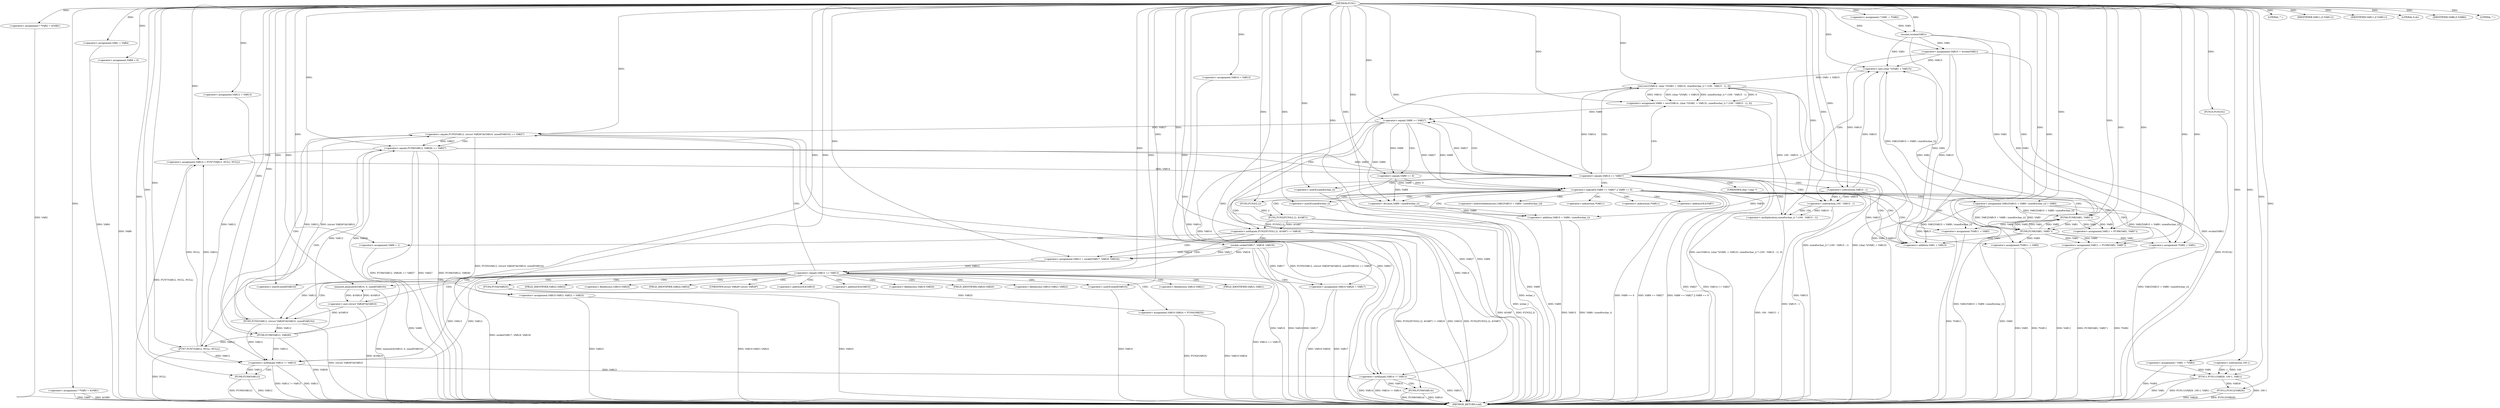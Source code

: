 digraph FUN1 {  
"1000100" [label = "(METHOD,FUN1)" ]
"1000331" [label = "(METHOD_RETURN,void)" ]
"1000104" [label = "(<operator>.assignment,* *VAR2 = &VAR1)" ]
"1000109" [label = "(<operator>.assignment,* *VAR3 = &VAR1)" ]
"1000113" [label = "(LITERAL,\"\",)" ]
"1000114" [label = "(<operator>.assignment,VAR1 = VAR4)" ]
"1000119" [label = "(<operator>.assignment,* VAR1 = *VAR2)" ]
"1000126" [label = "(<operator>.assignment,VAR8 = 0)" ]
"1000133" [label = "(<operator>.assignment,VAR12 = VAR13)" ]
"1000137" [label = "(<operator>.assignment,VAR14 = VAR13)" ]
"1000141" [label = "(<operator>.assignment,VAR15 = wcslen(VAR1))" ]
"1000143" [label = "(wcslen,wcslen(VAR1))" ]
"1000148" [label = "(<operator>.notEquals,FUN2(FUN3(2,2), &VAR7) != VAR16)" ]
"1000149" [label = "(FUN2,FUN2(FUN3(2,2), &VAR7))" ]
"1000150" [label = "(FUN3,FUN3(2,2))" ]
"1000158" [label = "(<operator>.assignment,VAR8 = 1)" ]
"1000161" [label = "(<operator>.assignment,VAR12 = socket(VAR17, VAR18, VAR19))" ]
"1000163" [label = "(socket,socket(VAR17, VAR18, VAR19))" ]
"1000168" [label = "(<operator>.equals,VAR12 == VAR13)" ]
"1000173" [label = "(memset,memset(&VAR10, 0, sizeof(VAR10)))" ]
"1000177" [label = "(<operator>.sizeOf,sizeof(VAR10))" ]
"1000179" [label = "(<operator>.assignment,VAR10.VAR20 = VAR17)" ]
"1000184" [label = "(<operator>.assignment,VAR10.VAR21.VAR22 = VAR23)" ]
"1000191" [label = "(<operator>.assignment,VAR10.VAR24 = FUN4(VAR25))" ]
"1000195" [label = "(FUN4,FUN4(VAR25))" ]
"1000198" [label = "(<operator>.equals,FUN5(VAR12, (struct VAR26*)&VAR10, sizeof(VAR10)) == VAR27)" ]
"1000199" [label = "(FUN5,FUN5(VAR12, (struct VAR26*)&VAR10, sizeof(VAR10)))" ]
"1000201" [label = "(<operator>.cast,(struct VAR26*)&VAR10)" ]
"1000205" [label = "(<operator>.sizeOf,sizeof(VAR10))" ]
"1000211" [label = "(<operator>.equals,FUN6(VAR12, VAR28) == VAR27)" ]
"1000212" [label = "(FUN6,FUN6(VAR12, VAR28))" ]
"1000218" [label = "(<operator>.assignment,VAR14 = FUN7(VAR12, NULL, NULL))" ]
"1000220" [label = "(FUN7,FUN7(VAR12, NULL, NULL))" ]
"1000225" [label = "(<operator>.equals,VAR14 == VAR27)" ]
"1000230" [label = "(<operator>.assignment,VAR9 = recv(VAR14, (char *)(VAR1 + VAR15), sizeof(wchar_t) * (100 - VAR15 - 1), 0))" ]
"1000232" [label = "(recv,recv(VAR14, (char *)(VAR1 + VAR15), sizeof(wchar_t) * (100 - VAR15 - 1), 0))" ]
"1000234" [label = "(<operator>.cast,(char *)(VAR1 + VAR15))" ]
"1000236" [label = "(<operator>.addition,VAR1 + VAR15)" ]
"1000239" [label = "(<operator>.multiplication,sizeof(wchar_t) * (100 - VAR15 - 1))" ]
"1000240" [label = "(<operator>.sizeOf,sizeof(wchar_t))" ]
"1000242" [label = "(<operator>.subtraction,100 - VAR15 - 1)" ]
"1000244" [label = "(<operator>.subtraction,VAR15 - 1)" ]
"1000249" [label = "(<operator>.logicalOr,VAR9 == VAR27 || VAR9 == 0)" ]
"1000250" [label = "(<operator>.equals,VAR9 == VAR27)" ]
"1000253" [label = "(<operator>.equals,VAR9 == 0)" ]
"1000258" [label = "(<operator>.assignment,VAR1[VAR15 + VAR9 / sizeof(wchar_t)] = VAR5)" ]
"1000261" [label = "(<operator>.addition,VAR15 + VAR9 / sizeof(wchar_t))" ]
"1000263" [label = "(<operator>.division,VAR9 / sizeof(wchar_t))" ]
"1000265" [label = "(<operator>.sizeOf,sizeof(wchar_t))" ]
"1000268" [label = "(<operator>.assignment,VAR11 = FUN8(VAR1, VAR5''))" ]
"1000270" [label = "(FUN8,FUN8(VAR1, VAR5''))" ]
"1000274" [label = "(IDENTIFIER,VAR11,if (VAR11))" ]
"1000276" [label = "(<operator>.assignment,*VAR11 = VAR5)" ]
"1000280" [label = "(<operator>.assignment,VAR11 = FUN8(VAR1, VAR5''))" ]
"1000282" [label = "(FUN8,FUN8(VAR1, VAR5''))" ]
"1000286" [label = "(IDENTIFIER,VAR11,if (VAR11))" ]
"1000288" [label = "(<operator>.assignment,*VAR11 = VAR5)" ]
"1000292" [label = "(LITERAL,0,do)" ]
"1000294" [label = "(<operator>.notEquals,VAR12 != VAR13)" ]
"1000298" [label = "(FUN9,FUN9(VAR12))" ]
"1000301" [label = "(<operator>.notEquals,VAR14 != VAR13)" ]
"1000305" [label = "(FUN9,FUN9(VAR14))" ]
"1000308" [label = "(IDENTIFIER,VAR8,if (VAR8))" ]
"1000310" [label = "(FUN10,FUN10())" ]
"1000311" [label = "(<operator>.assignment,*VAR2 = VAR1)" ]
"1000317" [label = "(<operator>.assignment,* VAR1 = *VAR3)" ]
"1000322" [label = "(LITERAL,\"\",)" ]
"1000323" [label = "(FUN11,FUN11(VAR29, 100-1, VAR1))" ]
"1000325" [label = "(<operator>.subtraction,100-1)" ]
"1000329" [label = "(FUN12,FUN12(VAR29))" ]
"1000153" [label = "(<operator>.addressOf,&VAR7)" ]
"1000174" [label = "(<operator>.addressOf,&VAR10)" ]
"1000180" [label = "(<operator>.fieldAccess,VAR10.VAR20)" ]
"1000182" [label = "(FIELD_IDENTIFIER,VAR20,VAR20)" ]
"1000185" [label = "(<operator>.fieldAccess,VAR10.VAR21.VAR22)" ]
"1000186" [label = "(<operator>.fieldAccess,VAR10.VAR21)" ]
"1000188" [label = "(FIELD_IDENTIFIER,VAR21,VAR21)" ]
"1000189" [label = "(FIELD_IDENTIFIER,VAR22,VAR22)" ]
"1000192" [label = "(<operator>.fieldAccess,VAR10.VAR24)" ]
"1000194" [label = "(FIELD_IDENTIFIER,VAR24,VAR24)" ]
"1000202" [label = "(UNKNOWN,struct VAR26*,struct VAR26*)" ]
"1000203" [label = "(<operator>.addressOf,&VAR10)" ]
"1000235" [label = "(UNKNOWN,char *,char *)" ]
"1000259" [label = "(<operator>.indirectIndexAccess,VAR1[VAR15 + VAR9 / sizeof(wchar_t)])" ]
"1000277" [label = "(<operator>.indirection,*VAR11)" ]
"1000289" [label = "(<operator>.indirection,*VAR11)" ]
  "1000184" -> "1000331"  [ label = "DDG: VAR10.VAR21.VAR22"] 
  "1000258" -> "1000331"  [ label = "DDG: VAR1[VAR15 + VAR9 / sizeof(wchar_t)]"] 
  "1000158" -> "1000331"  [ label = "DDG: VAR8"] 
  "1000310" -> "1000331"  [ label = "DDG: FUN10()"] 
  "1000168" -> "1000331"  [ label = "DDG: VAR12 == VAR13"] 
  "1000163" -> "1000331"  [ label = "DDG: VAR17"] 
  "1000298" -> "1000331"  [ label = "DDG: FUN9(VAR12)"] 
  "1000288" -> "1000331"  [ label = "DDG: VAR5"] 
  "1000311" -> "1000331"  [ label = "DDG: *VAR2"] 
  "1000141" -> "1000331"  [ label = "DDG: VAR15"] 
  "1000225" -> "1000331"  [ label = "DDG: VAR14 == VAR27"] 
  "1000250" -> "1000331"  [ label = "DDG: VAR9"] 
  "1000199" -> "1000331"  [ label = "DDG: (struct VAR26*)&VAR10"] 
  "1000225" -> "1000331"  [ label = "DDG: VAR27"] 
  "1000220" -> "1000331"  [ label = "DDG: NULL"] 
  "1000280" -> "1000331"  [ label = "DDG: FUN8(VAR1, VAR5'')"] 
  "1000282" -> "1000331"  [ label = "DDG: VAR5"] 
  "1000294" -> "1000331"  [ label = "DDG: VAR12 != VAR13"] 
  "1000234" -> "1000331"  [ label = "DDG: VAR1 + VAR15"] 
  "1000232" -> "1000331"  [ label = "DDG: sizeof(wchar_t) * (100 - VAR15 - 1)"] 
  "1000249" -> "1000331"  [ label = "DDG: VAR9 == 0"] 
  "1000184" -> "1000331"  [ label = "DDG: VAR23"] 
  "1000301" -> "1000331"  [ label = "DDG: VAR13"] 
  "1000104" -> "1000331"  [ label = "DDG: VAR2"] 
  "1000298" -> "1000331"  [ label = "DDG: VAR12"] 
  "1000212" -> "1000331"  [ label = "DDG: VAR28"] 
  "1000253" -> "1000331"  [ label = "DDG: VAR9"] 
  "1000317" -> "1000331"  [ label = "DDG: *VAR3"] 
  "1000305" -> "1000331"  [ label = "DDG: FUN9(VAR14)"] 
  "1000205" -> "1000331"  [ label = "DDG: VAR10"] 
  "1000163" -> "1000331"  [ label = "DDG: VAR19"] 
  "1000191" -> "1000331"  [ label = "DDG: FUN4(VAR25)"] 
  "1000250" -> "1000331"  [ label = "DDG: VAR27"] 
  "1000148" -> "1000331"  [ label = "DDG: VAR16"] 
  "1000288" -> "1000331"  [ label = "DDG: *VAR11"] 
  "1000323" -> "1000331"  [ label = "DDG: VAR1"] 
  "1000301" -> "1000331"  [ label = "DDG: VAR14 != VAR13"] 
  "1000261" -> "1000331"  [ label = "DDG: VAR9 / sizeof(wchar_t)"] 
  "1000179" -> "1000331"  [ label = "DDG: VAR10.VAR20"] 
  "1000263" -> "1000331"  [ label = "DDG: VAR9"] 
  "1000201" -> "1000331"  [ label = "DDG: &VAR10"] 
  "1000148" -> "1000331"  [ label = "DDG: FUN2(FUN3(2,2), &VAR7)"] 
  "1000148" -> "1000331"  [ label = "DDG: FUN2(FUN3(2,2), &VAR7) != VAR16"] 
  "1000305" -> "1000331"  [ label = "DDG: VAR14"] 
  "1000198" -> "1000331"  [ label = "DDG: VAR27"] 
  "1000126" -> "1000331"  [ label = "DDG: VAR8"] 
  "1000265" -> "1000331"  [ label = "DDG: wchar_t"] 
  "1000149" -> "1000331"  [ label = "DDG: &VAR7"] 
  "1000329" -> "1000331"  [ label = "DDG: FUN12(VAR29)"] 
  "1000301" -> "1000331"  [ label = "DDG: VAR14"] 
  "1000329" -> "1000331"  [ label = "DDG: VAR29"] 
  "1000211" -> "1000331"  [ label = "DDG: FUN6(VAR12, VAR28)"] 
  "1000261" -> "1000331"  [ label = "DDG: VAR15"] 
  "1000294" -> "1000331"  [ label = "DDG: VAR12"] 
  "1000198" -> "1000331"  [ label = "DDG: FUN5(VAR12, (struct VAR26*)&VAR10, sizeof(VAR10))"] 
  "1000230" -> "1000331"  [ label = "DDG: recv(VAR14, (char *)(VAR1 + VAR15), sizeof(wchar_t) * (100 - VAR15 - 1), 0)"] 
  "1000211" -> "1000331"  [ label = "DDG: FUN6(VAR12, VAR28) == VAR27"] 
  "1000323" -> "1000331"  [ label = "DDG: 100-1"] 
  "1000280" -> "1000331"  [ label = "DDG: VAR11"] 
  "1000109" -> "1000331"  [ label = "DDG: VAR3"] 
  "1000173" -> "1000331"  [ label = "DDG: memset(&VAR10, 0, sizeof(VAR10))"] 
  "1000232" -> "1000331"  [ label = "DDG: (char *)(VAR1 + VAR15)"] 
  "1000276" -> "1000331"  [ label = "DDG: *VAR11"] 
  "1000239" -> "1000331"  [ label = "DDG: 100 - VAR15 - 1"] 
  "1000218" -> "1000331"  [ label = "DDG: FUN7(VAR12, NULL, NULL)"] 
  "1000141" -> "1000331"  [ label = "DDG: wcslen(VAR1)"] 
  "1000211" -> "1000331"  [ label = "DDG: VAR27"] 
  "1000323" -> "1000331"  [ label = "DDG: FUN11(VAR29, 100-1, VAR1)"] 
  "1000242" -> "1000331"  [ label = "DDG: VAR15 - 1"] 
  "1000149" -> "1000331"  [ label = "DDG: FUN3(2,2)"] 
  "1000249" -> "1000331"  [ label = "DDG: VAR9 == VAR27"] 
  "1000244" -> "1000331"  [ label = "DDG: VAR15"] 
  "1000161" -> "1000331"  [ label = "DDG: socket(VAR17, VAR18, VAR19)"] 
  "1000195" -> "1000331"  [ label = "DDG: VAR25"] 
  "1000240" -> "1000331"  [ label = "DDG: wchar_t"] 
  "1000114" -> "1000331"  [ label = "DDG: VAR4"] 
  "1000179" -> "1000331"  [ label = "DDG: VAR17"] 
  "1000191" -> "1000331"  [ label = "DDG: VAR10.VAR24"] 
  "1000109" -> "1000331"  [ label = "DDG: &VAR1"] 
  "1000249" -> "1000331"  [ label = "DDG: VAR9 == VAR27 || VAR9 == 0"] 
  "1000198" -> "1000331"  [ label = "DDG: FUN5(VAR12, (struct VAR26*)&VAR10, sizeof(VAR10)) == VAR27"] 
  "1000163" -> "1000331"  [ label = "DDG: VAR18"] 
  "1000100" -> "1000104"  [ label = "DDG: "] 
  "1000100" -> "1000109"  [ label = "DDG: "] 
  "1000100" -> "1000113"  [ label = "DDG: "] 
  "1000100" -> "1000114"  [ label = "DDG: "] 
  "1000100" -> "1000119"  [ label = "DDG: "] 
  "1000100" -> "1000126"  [ label = "DDG: "] 
  "1000100" -> "1000133"  [ label = "DDG: "] 
  "1000100" -> "1000137"  [ label = "DDG: "] 
  "1000143" -> "1000141"  [ label = "DDG: VAR1"] 
  "1000100" -> "1000141"  [ label = "DDG: "] 
  "1000119" -> "1000143"  [ label = "DDG: VAR1"] 
  "1000100" -> "1000143"  [ label = "DDG: "] 
  "1000149" -> "1000148"  [ label = "DDG: FUN3(2,2)"] 
  "1000149" -> "1000148"  [ label = "DDG: &VAR7"] 
  "1000150" -> "1000149"  [ label = "DDG: 2"] 
  "1000100" -> "1000150"  [ label = "DDG: "] 
  "1000100" -> "1000148"  [ label = "DDG: "] 
  "1000100" -> "1000158"  [ label = "DDG: "] 
  "1000163" -> "1000161"  [ label = "DDG: VAR17"] 
  "1000163" -> "1000161"  [ label = "DDG: VAR18"] 
  "1000163" -> "1000161"  [ label = "DDG: VAR19"] 
  "1000100" -> "1000161"  [ label = "DDG: "] 
  "1000100" -> "1000163"  [ label = "DDG: "] 
  "1000161" -> "1000168"  [ label = "DDG: VAR12"] 
  "1000100" -> "1000168"  [ label = "DDG: "] 
  "1000201" -> "1000173"  [ label = "DDG: &VAR10"] 
  "1000100" -> "1000173"  [ label = "DDG: "] 
  "1000100" -> "1000177"  [ label = "DDG: "] 
  "1000163" -> "1000179"  [ label = "DDG: VAR17"] 
  "1000100" -> "1000179"  [ label = "DDG: "] 
  "1000100" -> "1000184"  [ label = "DDG: "] 
  "1000195" -> "1000191"  [ label = "DDG: VAR25"] 
  "1000100" -> "1000195"  [ label = "DDG: "] 
  "1000199" -> "1000198"  [ label = "DDG: VAR12"] 
  "1000199" -> "1000198"  [ label = "DDG: (struct VAR26*)&VAR10"] 
  "1000168" -> "1000199"  [ label = "DDG: VAR12"] 
  "1000100" -> "1000199"  [ label = "DDG: "] 
  "1000201" -> "1000199"  [ label = "DDG: &VAR10"] 
  "1000173" -> "1000201"  [ label = "DDG: &VAR10"] 
  "1000100" -> "1000205"  [ label = "DDG: "] 
  "1000250" -> "1000198"  [ label = "DDG: VAR27"] 
  "1000100" -> "1000198"  [ label = "DDG: "] 
  "1000212" -> "1000211"  [ label = "DDG: VAR12"] 
  "1000212" -> "1000211"  [ label = "DDG: VAR28"] 
  "1000199" -> "1000212"  [ label = "DDG: VAR12"] 
  "1000100" -> "1000212"  [ label = "DDG: "] 
  "1000198" -> "1000211"  [ label = "DDG: VAR27"] 
  "1000100" -> "1000211"  [ label = "DDG: "] 
  "1000220" -> "1000218"  [ label = "DDG: VAR12"] 
  "1000220" -> "1000218"  [ label = "DDG: NULL"] 
  "1000100" -> "1000218"  [ label = "DDG: "] 
  "1000212" -> "1000220"  [ label = "DDG: VAR12"] 
  "1000100" -> "1000220"  [ label = "DDG: "] 
  "1000218" -> "1000225"  [ label = "DDG: VAR14"] 
  "1000100" -> "1000225"  [ label = "DDG: "] 
  "1000211" -> "1000225"  [ label = "DDG: VAR27"] 
  "1000232" -> "1000230"  [ label = "DDG: VAR14"] 
  "1000232" -> "1000230"  [ label = "DDG: (char *)(VAR1 + VAR15)"] 
  "1000232" -> "1000230"  [ label = "DDG: sizeof(wchar_t) * (100 - VAR15 - 1)"] 
  "1000232" -> "1000230"  [ label = "DDG: 0"] 
  "1000100" -> "1000230"  [ label = "DDG: "] 
  "1000225" -> "1000232"  [ label = "DDG: VAR14"] 
  "1000100" -> "1000232"  [ label = "DDG: "] 
  "1000234" -> "1000232"  [ label = "DDG: VAR1 + VAR15"] 
  "1000258" -> "1000234"  [ label = "DDG: VAR1[VAR15 + VAR9 / sizeof(wchar_t)]"] 
  "1000143" -> "1000234"  [ label = "DDG: VAR1"] 
  "1000282" -> "1000234"  [ label = "DDG: VAR1"] 
  "1000100" -> "1000234"  [ label = "DDG: "] 
  "1000141" -> "1000234"  [ label = "DDG: VAR15"] 
  "1000244" -> "1000234"  [ label = "DDG: VAR15"] 
  "1000258" -> "1000236"  [ label = "DDG: VAR1[VAR15 + VAR9 / sizeof(wchar_t)]"] 
  "1000143" -> "1000236"  [ label = "DDG: VAR1"] 
  "1000282" -> "1000236"  [ label = "DDG: VAR1"] 
  "1000100" -> "1000236"  [ label = "DDG: "] 
  "1000141" -> "1000236"  [ label = "DDG: VAR15"] 
  "1000244" -> "1000236"  [ label = "DDG: VAR15"] 
  "1000239" -> "1000232"  [ label = "DDG: 100 - VAR15 - 1"] 
  "1000100" -> "1000239"  [ label = "DDG: "] 
  "1000100" -> "1000240"  [ label = "DDG: "] 
  "1000242" -> "1000239"  [ label = "DDG: 100"] 
  "1000242" -> "1000239"  [ label = "DDG: VAR15 - 1"] 
  "1000100" -> "1000242"  [ label = "DDG: "] 
  "1000244" -> "1000242"  [ label = "DDG: VAR15"] 
  "1000244" -> "1000242"  [ label = "DDG: 1"] 
  "1000100" -> "1000244"  [ label = "DDG: "] 
  "1000141" -> "1000244"  [ label = "DDG: VAR15"] 
  "1000250" -> "1000249"  [ label = "DDG: VAR9"] 
  "1000250" -> "1000249"  [ label = "DDG: VAR27"] 
  "1000230" -> "1000250"  [ label = "DDG: VAR9"] 
  "1000100" -> "1000250"  [ label = "DDG: "] 
  "1000225" -> "1000250"  [ label = "DDG: VAR27"] 
  "1000253" -> "1000249"  [ label = "DDG: VAR9"] 
  "1000253" -> "1000249"  [ label = "DDG: 0"] 
  "1000250" -> "1000253"  [ label = "DDG: VAR9"] 
  "1000100" -> "1000253"  [ label = "DDG: "] 
  "1000282" -> "1000258"  [ label = "DDG: VAR5"] 
  "1000100" -> "1000258"  [ label = "DDG: "] 
  "1000244" -> "1000261"  [ label = "DDG: VAR15"] 
  "1000100" -> "1000261"  [ label = "DDG: "] 
  "1000263" -> "1000261"  [ label = "DDG: VAR9"] 
  "1000250" -> "1000263"  [ label = "DDG: VAR9"] 
  "1000253" -> "1000263"  [ label = "DDG: VAR9"] 
  "1000100" -> "1000263"  [ label = "DDG: "] 
  "1000100" -> "1000265"  [ label = "DDG: "] 
  "1000270" -> "1000268"  [ label = "DDG: VAR1"] 
  "1000270" -> "1000268"  [ label = "DDG: VAR5"] 
  "1000100" -> "1000268"  [ label = "DDG: "] 
  "1000258" -> "1000270"  [ label = "DDG: VAR1[VAR15 + VAR9 / sizeof(wchar_t)]"] 
  "1000100" -> "1000270"  [ label = "DDG: "] 
  "1000143" -> "1000270"  [ label = "DDG: VAR1"] 
  "1000282" -> "1000270"  [ label = "DDG: VAR1"] 
  "1000282" -> "1000270"  [ label = "DDG: VAR5"] 
  "1000100" -> "1000274"  [ label = "DDG: "] 
  "1000270" -> "1000276"  [ label = "DDG: VAR5"] 
  "1000100" -> "1000276"  [ label = "DDG: "] 
  "1000282" -> "1000280"  [ label = "DDG: VAR1"] 
  "1000282" -> "1000280"  [ label = "DDG: VAR5"] 
  "1000100" -> "1000280"  [ label = "DDG: "] 
  "1000258" -> "1000282"  [ label = "DDG: VAR1[VAR15 + VAR9 / sizeof(wchar_t)]"] 
  "1000270" -> "1000282"  [ label = "DDG: VAR1"] 
  "1000100" -> "1000282"  [ label = "DDG: "] 
  "1000270" -> "1000282"  [ label = "DDG: VAR5"] 
  "1000100" -> "1000286"  [ label = "DDG: "] 
  "1000282" -> "1000288"  [ label = "DDG: VAR5"] 
  "1000100" -> "1000288"  [ label = "DDG: "] 
  "1000100" -> "1000292"  [ label = "DDG: "] 
  "1000220" -> "1000294"  [ label = "DDG: VAR12"] 
  "1000168" -> "1000294"  [ label = "DDG: VAR12"] 
  "1000199" -> "1000294"  [ label = "DDG: VAR12"] 
  "1000133" -> "1000294"  [ label = "DDG: VAR12"] 
  "1000212" -> "1000294"  [ label = "DDG: VAR12"] 
  "1000100" -> "1000294"  [ label = "DDG: "] 
  "1000168" -> "1000294"  [ label = "DDG: VAR13"] 
  "1000294" -> "1000298"  [ label = "DDG: VAR12"] 
  "1000100" -> "1000298"  [ label = "DDG: "] 
  "1000232" -> "1000301"  [ label = "DDG: VAR14"] 
  "1000225" -> "1000301"  [ label = "DDG: VAR14"] 
  "1000137" -> "1000301"  [ label = "DDG: VAR14"] 
  "1000100" -> "1000301"  [ label = "DDG: "] 
  "1000294" -> "1000301"  [ label = "DDG: VAR13"] 
  "1000301" -> "1000305"  [ label = "DDG: VAR14"] 
  "1000100" -> "1000305"  [ label = "DDG: "] 
  "1000100" -> "1000308"  [ label = "DDG: "] 
  "1000100" -> "1000310"  [ label = "DDG: "] 
  "1000258" -> "1000311"  [ label = "DDG: VAR1[VAR15 + VAR9 / sizeof(wchar_t)]"] 
  "1000143" -> "1000311"  [ label = "DDG: VAR1"] 
  "1000282" -> "1000311"  [ label = "DDG: VAR1"] 
  "1000100" -> "1000311"  [ label = "DDG: "] 
  "1000100" -> "1000317"  [ label = "DDG: "] 
  "1000100" -> "1000322"  [ label = "DDG: "] 
  "1000100" -> "1000323"  [ label = "DDG: "] 
  "1000325" -> "1000323"  [ label = "DDG: 100"] 
  "1000325" -> "1000323"  [ label = "DDG: 1"] 
  "1000100" -> "1000325"  [ label = "DDG: "] 
  "1000258" -> "1000323"  [ label = "DDG: VAR1[VAR15 + VAR9 / sizeof(wchar_t)]"] 
  "1000317" -> "1000323"  [ label = "DDG: VAR1"] 
  "1000323" -> "1000329"  [ label = "DDG: VAR29"] 
  "1000100" -> "1000329"  [ label = "DDG: "] 
  "1000148" -> "1000161"  [ label = "CDG: "] 
  "1000148" -> "1000163"  [ label = "CDG: "] 
  "1000148" -> "1000168"  [ label = "CDG: "] 
  "1000148" -> "1000158"  [ label = "CDG: "] 
  "1000168" -> "1000174"  [ label = "CDG: "] 
  "1000168" -> "1000191"  [ label = "CDG: "] 
  "1000168" -> "1000199"  [ label = "CDG: "] 
  "1000168" -> "1000182"  [ label = "CDG: "] 
  "1000168" -> "1000180"  [ label = "CDG: "] 
  "1000168" -> "1000188"  [ label = "CDG: "] 
  "1000168" -> "1000201"  [ label = "CDG: "] 
  "1000168" -> "1000179"  [ label = "CDG: "] 
  "1000168" -> "1000194"  [ label = "CDG: "] 
  "1000168" -> "1000192"  [ label = "CDG: "] 
  "1000168" -> "1000198"  [ label = "CDG: "] 
  "1000168" -> "1000185"  [ label = "CDG: "] 
  "1000168" -> "1000195"  [ label = "CDG: "] 
  "1000168" -> "1000186"  [ label = "CDG: "] 
  "1000168" -> "1000189"  [ label = "CDG: "] 
  "1000168" -> "1000203"  [ label = "CDG: "] 
  "1000168" -> "1000205"  [ label = "CDG: "] 
  "1000168" -> "1000173"  [ label = "CDG: "] 
  "1000168" -> "1000202"  [ label = "CDG: "] 
  "1000168" -> "1000184"  [ label = "CDG: "] 
  "1000168" -> "1000177"  [ label = "CDG: "] 
  "1000198" -> "1000211"  [ label = "CDG: "] 
  "1000198" -> "1000212"  [ label = "CDG: "] 
  "1000211" -> "1000220"  [ label = "CDG: "] 
  "1000211" -> "1000225"  [ label = "CDG: "] 
  "1000211" -> "1000218"  [ label = "CDG: "] 
  "1000225" -> "1000244"  [ label = "CDG: "] 
  "1000225" -> "1000236"  [ label = "CDG: "] 
  "1000225" -> "1000242"  [ label = "CDG: "] 
  "1000225" -> "1000235"  [ label = "CDG: "] 
  "1000225" -> "1000250"  [ label = "CDG: "] 
  "1000225" -> "1000240"  [ label = "CDG: "] 
  "1000225" -> "1000232"  [ label = "CDG: "] 
  "1000225" -> "1000239"  [ label = "CDG: "] 
  "1000225" -> "1000230"  [ label = "CDG: "] 
  "1000225" -> "1000234"  [ label = "CDG: "] 
  "1000225" -> "1000249"  [ label = "CDG: "] 
  "1000249" -> "1000258"  [ label = "CDG: "] 
  "1000249" -> "1000268"  [ label = "CDG: "] 
  "1000249" -> "1000259"  [ label = "CDG: "] 
  "1000249" -> "1000282"  [ label = "CDG: "] 
  "1000249" -> "1000261"  [ label = "CDG: "] 
  "1000249" -> "1000270"  [ label = "CDG: "] 
  "1000249" -> "1000265"  [ label = "CDG: "] 
  "1000249" -> "1000263"  [ label = "CDG: "] 
  "1000249" -> "1000280"  [ label = "CDG: "] 
  "1000249" -> "1000276"  [ label = "CDG: "] 
  "1000249" -> "1000277"  [ label = "CDG: "] 
  "1000249" -> "1000150"  [ label = "CDG: "] 
  "1000249" -> "1000148"  [ label = "CDG: "] 
  "1000249" -> "1000149"  [ label = "CDG: "] 
  "1000249" -> "1000153"  [ label = "CDG: "] 
  "1000249" -> "1000289"  [ label = "CDG: "] 
  "1000249" -> "1000288"  [ label = "CDG: "] 
  "1000250" -> "1000253"  [ label = "CDG: "] 
  "1000294" -> "1000298"  [ label = "CDG: "] 
  "1000301" -> "1000305"  [ label = "CDG: "] 
}
